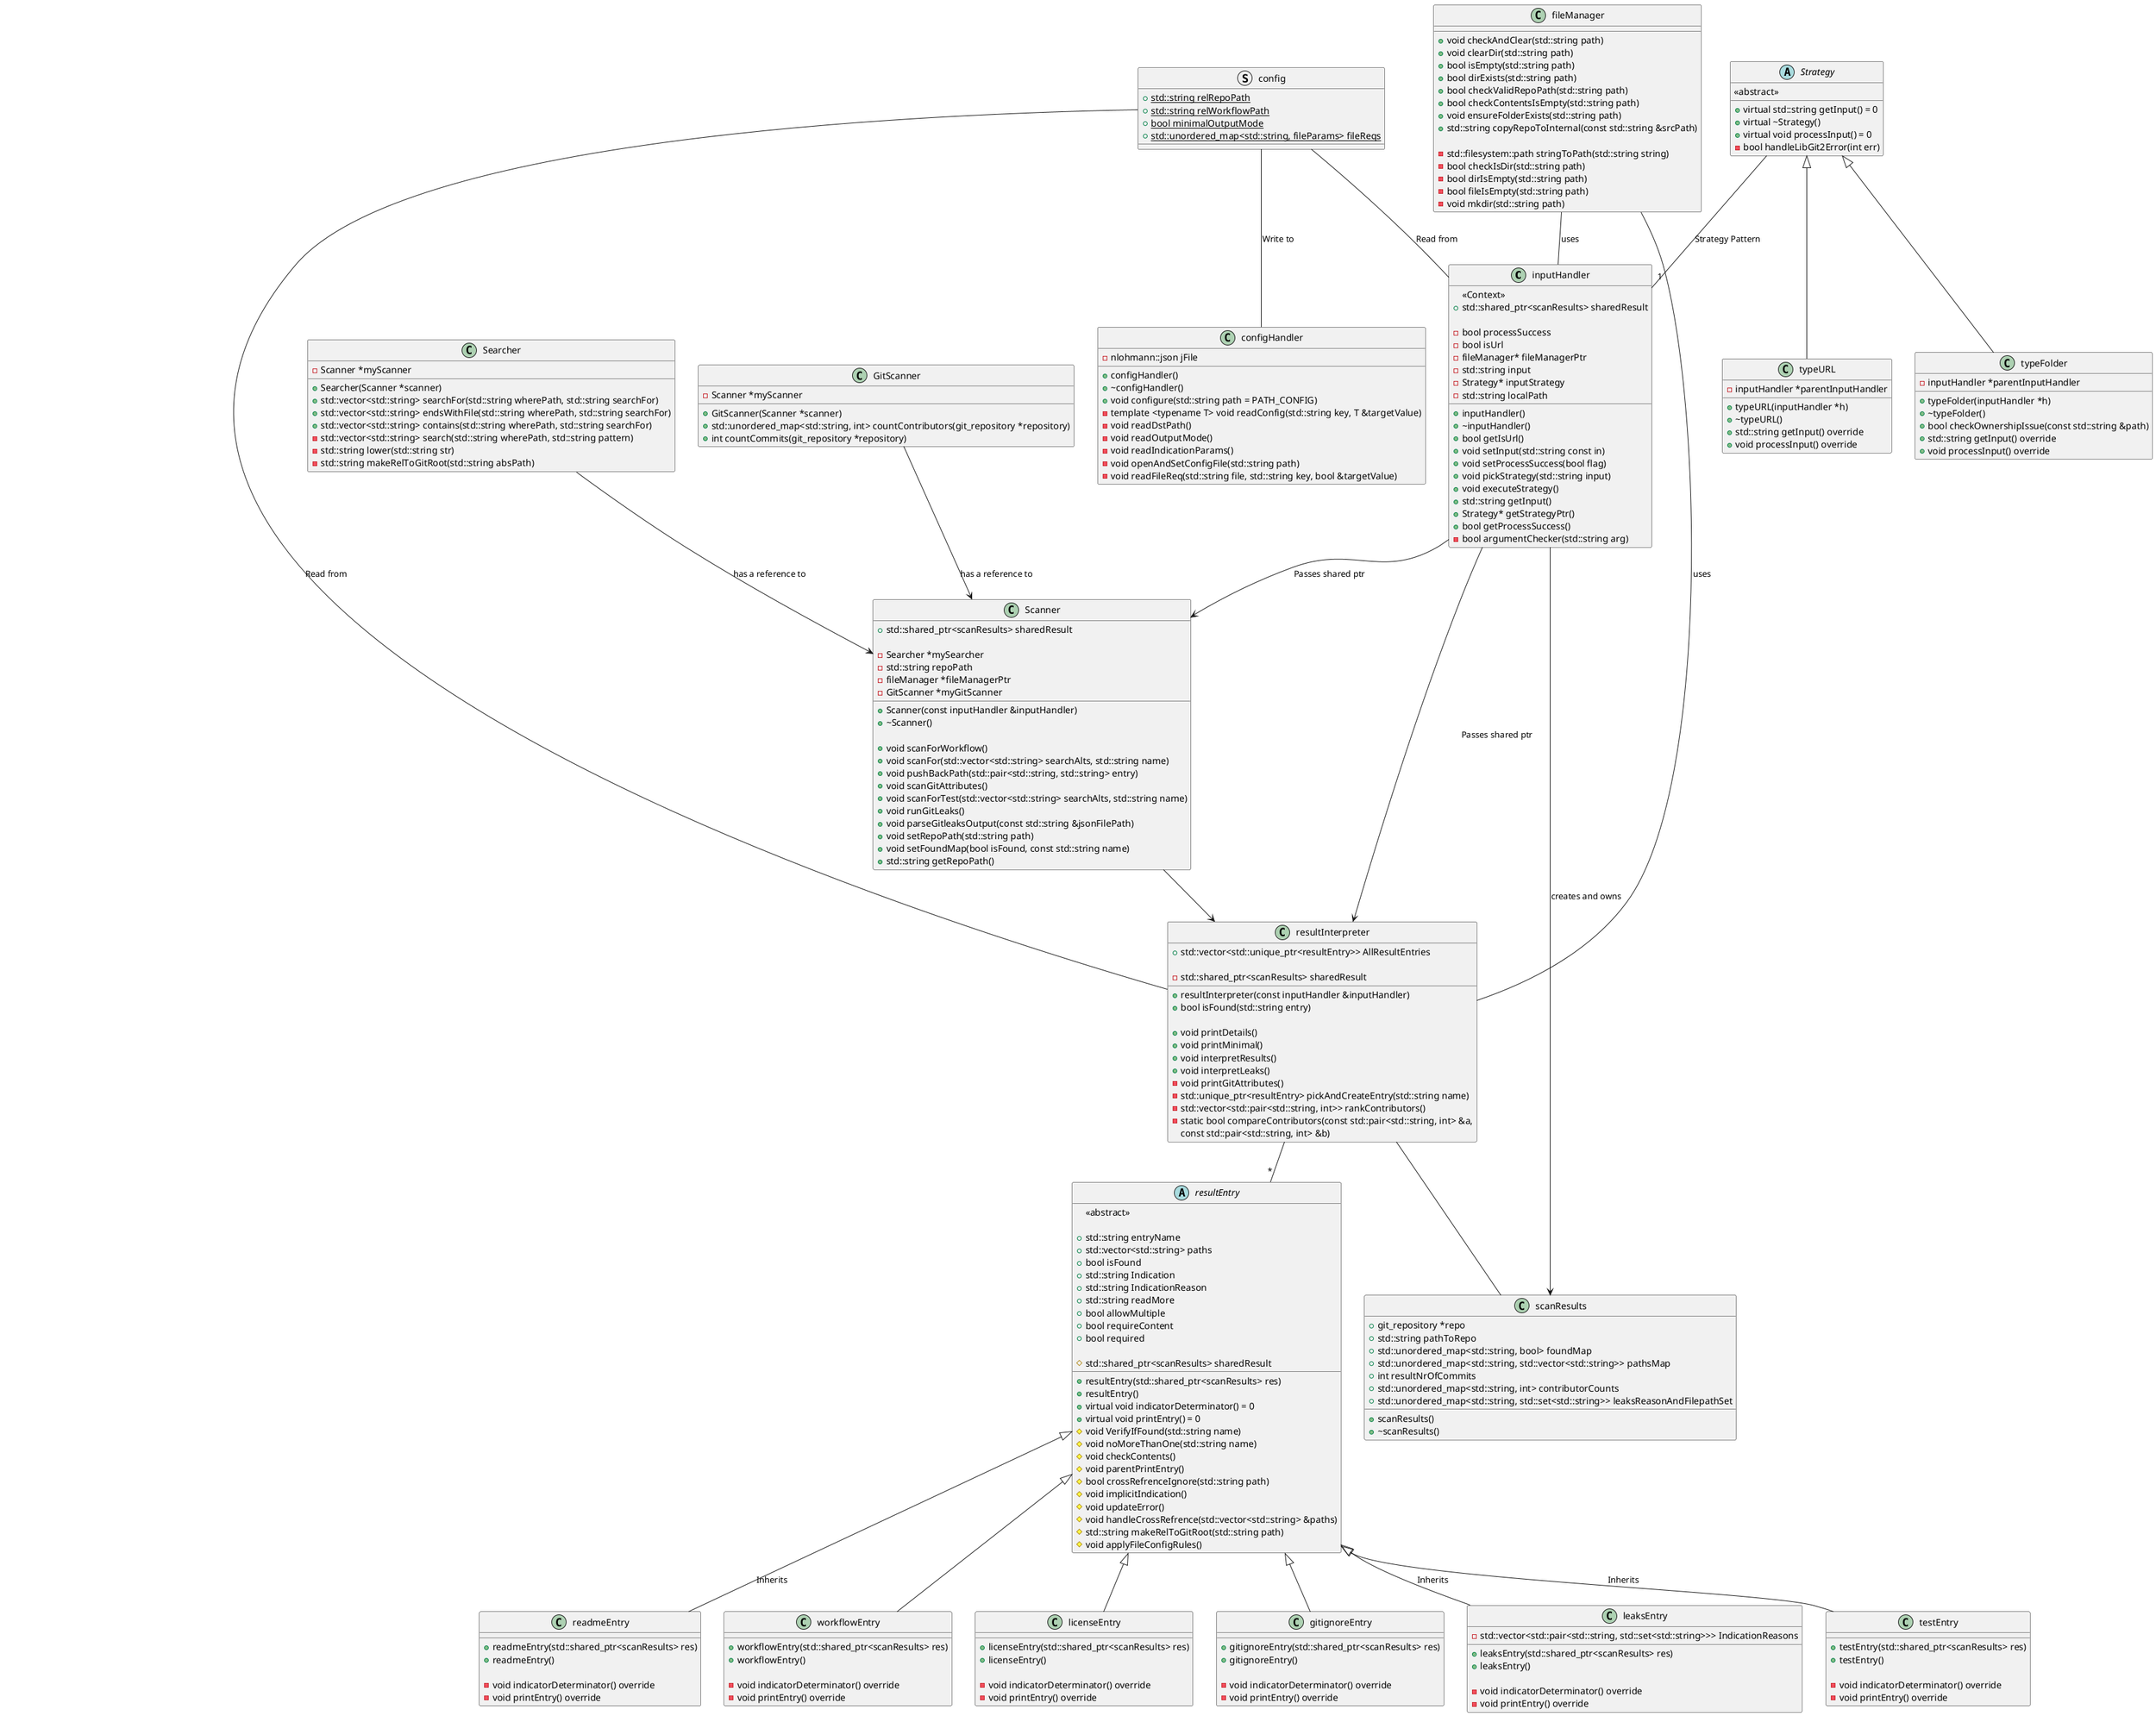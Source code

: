 @startuml classOverview 
'Objects



class inputHandler {
    <<Context>>
    + inputHandler()
    + ~inputHandler()
    + bool getIsUrl()
    + void setInput(std::string const in)
    + void setProcessSuccess(bool flag)
    + void pickStrategy(std::string input)
    + void executeStrategy()
    + std::string getInput()
    + Strategy* getStrategyPtr()
    + bool getProcessSuccess()
    + std::shared_ptr<scanResults> sharedResult
    
    - bool argumentChecker(std::string arg)
    - bool processSuccess
    - bool isUrl
    - fileManager* fileManagerPtr
    - std::string input
    - Strategy* inputStrategy
    - std::string localPath
}

class fileManager {
    + void checkAndClear(std::string path)
    + void clearDir(std::string path)
    + bool isEmpty(std::string path)
    + bool dirExists(std::string path)
    + bool checkValidRepoPath(std::string path)
    + bool checkContentsIsEmpty(std::string path)
    + void ensureFolderExists(std::string path)
    + std::string copyRepoToInternal(const std::string &srcPath)

    - std::filesystem::path stringToPath(std::string string)
    - bool checkIsDir(std::string path)
    - bool dirIsEmpty(std::string path)
    - bool fileIsEmpty(std::string path)
    - void mkdir(std::string path)
}



class typeURL {
    + typeURL(inputHandler *h) 
    + ~typeURL()
    + std::string getInput() override
    + void processInput() override
    - inputHandler *parentInputHandler
}
class typeFolder {
    + typeFolder(inputHandler *h) 
    + ~typeFolder()
    + bool checkOwnershipIssue(const std::string &path)
    + std::string getInput() override
    + void processInput() override
    - inputHandler *parentInputHandler
}
abstract Strategy {
    <<abstract>>
    + virtual std::string getInput() = 0
    + virtual ~Strategy()
    + virtual void processInput() = 0
    - bool handleLibGit2Error(int err)
}


class scanResults {
    + scanResults()
    + ~scanResults()
    
    + git_repository *repo
    + std::string pathToRepo
    + std::unordered_map<std::string, bool> foundMap
    + std::unordered_map<std::string, std::vector<std::string>> pathsMap
    + int resultNrOfCommits
    + std::unordered_map<std::string, int> contributorCounts
    + std::unordered_map<std::string, std::set<std::string>> leaksReasonAndFilepathSet
}

class Scanner {
    + Scanner(const inputHandler &inputHandler)
    + ~Scanner()

    + void scanForWorkflow()
    + void scanFor(std::vector<std::string> searchAlts, std::string name)
    + void pushBackPath(std::pair<std::string, std::string> entry)
    + void scanGitAttributes()
    + void scanForTest(std::vector<std::string> searchAlts, std::string name)
    + void runGitLeaks()
    + void parseGitleaksOutput(const std::string &jsonFilePath)
    + void setRepoPath(std::string path)
    + void setFoundMap(bool isFound, const std::string name)
    + std::string getRepoPath()
    + std::shared_ptr<scanResults> sharedResult

    - Searcher *mySearcher
    - std::string repoPath
    - fileManager *fileManagerPtr
    - GitScanner *myGitScanner
}

class Searcher {
    + Searcher(Scanner *scanner)
    + std::vector<std::string> searchFor(std::string wherePath, std::string searchFor)
    + std::vector<std::string> endsWithFile(std::string wherePath, std::string searchFor)
    + std::vector<std::string> contains(std::string wherePath, std::string searchFor)

    - Scanner *myScanner
    - std::vector<std::string> search(std::string wherePath, std::string pattern)
    - std::string lower(std::string str)
    - std::string makeRelToGitRoot(std::string absPath)
}

Searcher --> Scanner : has a reference to


class GitScanner {
    + GitScanner(Scanner *scanner)
    + std::unordered_map<std::string, int> countContributors(git_repository *repository)
    + int countCommits(git_repository *repository)

    - Scanner *myScanner
}

GitScanner --> Scanner : has a reference to

'Relations
Scanner -->  resultInterpreter
inputHandler --> Scanner : "Passes shared ptr" 
inputHandler --> scanResults : creates and owns
inputHandler --> resultInterpreter : "Passes shared ptr" 
Strategy --"1" inputHandler : Strategy Pattern
Strategy <|-- typeURL
Strategy <|-- typeFolder
fileManager -- inputHandler : uses
fileManager -- resultInterpreter : uses


resultInterpreter -- scanResults

'Result related lines
class resultInterpreter {
    + resultInterpreter(const inputHandler &inputHandler)
    + bool isFound(std::string entry)
    
    + void printDetails()
    + void printMinimal()
    + void interpretResults()
    + void interpretLeaks()
    + std::vector<std::unique_ptr<resultEntry>> AllResultEntries

    - void printGitAttributes()
    - std::shared_ptr<scanResults> sharedResult
    - std::unique_ptr<resultEntry> pickAndCreateEntry(std::string name)
    - std::vector<std::pair<std::string, int>> rankContributors()
    - static bool compareContributors(const std::pair<std::string, int> &a, 
                                      const std::pair<std::string, int> &b)
}

abstract resultEntry {
    <<abstract>>
    + resultEntry(std::shared_ptr<scanResults> res)
    + resultEntry()
    + virtual void indicatorDeterminator() = 0
    + virtual void printEntry() = 0

    + std::string entryName
    + std::vector<std::string> paths
    + bool isFound
    + std::string Indication
    + std::string IndicationReason
    + std::string readMore
    + bool allowMultiple
    + bool requireContent
    + bool required

    # std::shared_ptr<scanResults> sharedResult

    # void VerifyIfFound(std::string name)
    # void noMoreThanOne(std::string name)
    # void checkContents()
    # void parentPrintEntry()
    # bool crossRefrenceIgnore(std::string path)
    # void implicitIndication()
    # void updateError()
    # void handleCrossRefrence(std::vector<std::string> &paths)
    # std::string makeRelToGitRoot(std::string path)
    # void applyFileConfigRules()
}
class readmeEntry {
    + readmeEntry(std::shared_ptr<scanResults> res)
    + readmeEntry()

    - void indicatorDeterminator() override
    - void printEntry() override
}

class workflowEntry {
    + workflowEntry(std::shared_ptr<scanResults> res)
    + workflowEntry()

    - void indicatorDeterminator() override
    - void printEntry() override
}
class licenseEntry {
    + licenseEntry(std::shared_ptr<scanResults> res)
    + licenseEntry()

    - void indicatorDeterminator() override
    - void printEntry() override
}

class gitignoreEntry {
    + gitignoreEntry(std::shared_ptr<scanResults> res)
    + gitignoreEntry()

    - void indicatorDeterminator() override
    - void printEntry() override
}

class leaksEntry {
    + leaksEntry(std::shared_ptr<scanResults> res)
    + leaksEntry()

    - void indicatorDeterminator() override
    - void printEntry() override
    - std::vector<std::pair<std::string, std::set<std::string>>> IndicationReasons
}

class testEntry {
    + testEntry(std::shared_ptr<scanResults> res)
    + testEntry()

    - void indicatorDeterminator() override
    - void printEntry() override
}

class configHandler {
    + configHandler()
    + ~configHandler()
    + void configure(std::string path = PATH_CONFIG)

    - nlohmann::json jFile
    - template <typename T> void readConfig(std::string key, T &targetValue)
    - void readDstPath()
    - void readOutputMode()
    - void readIndicationParams()
    - void openAndSetConfigFile(std::string path)
    - void readFileReq(std::string file, std::string key, bool &targetValue)
}

struct config {
    {static} + std::string relRepoPath
    {static} + std::string relWorkflowPath
    {static} + bool minimalOutputMode
    {static} + std::unordered_map<std::string, fileParams> fileReqs
}

config -- configHandler : "Write to"
config -- inputHandler : "Read from"
config -- resultInterpreter : "Read from"

resultInterpreter --"*" resultEntry
resultEntry <|-- testEntry : Inherits
resultEntry <|-- leaksEntry : Inherits
resultEntry <|-- readmeEntry : Inherits
resultEntry <|-- licenseEntry
resultEntry <|-- workflowEntry
resultEntry <|-- gitignoreEntry
@enduml